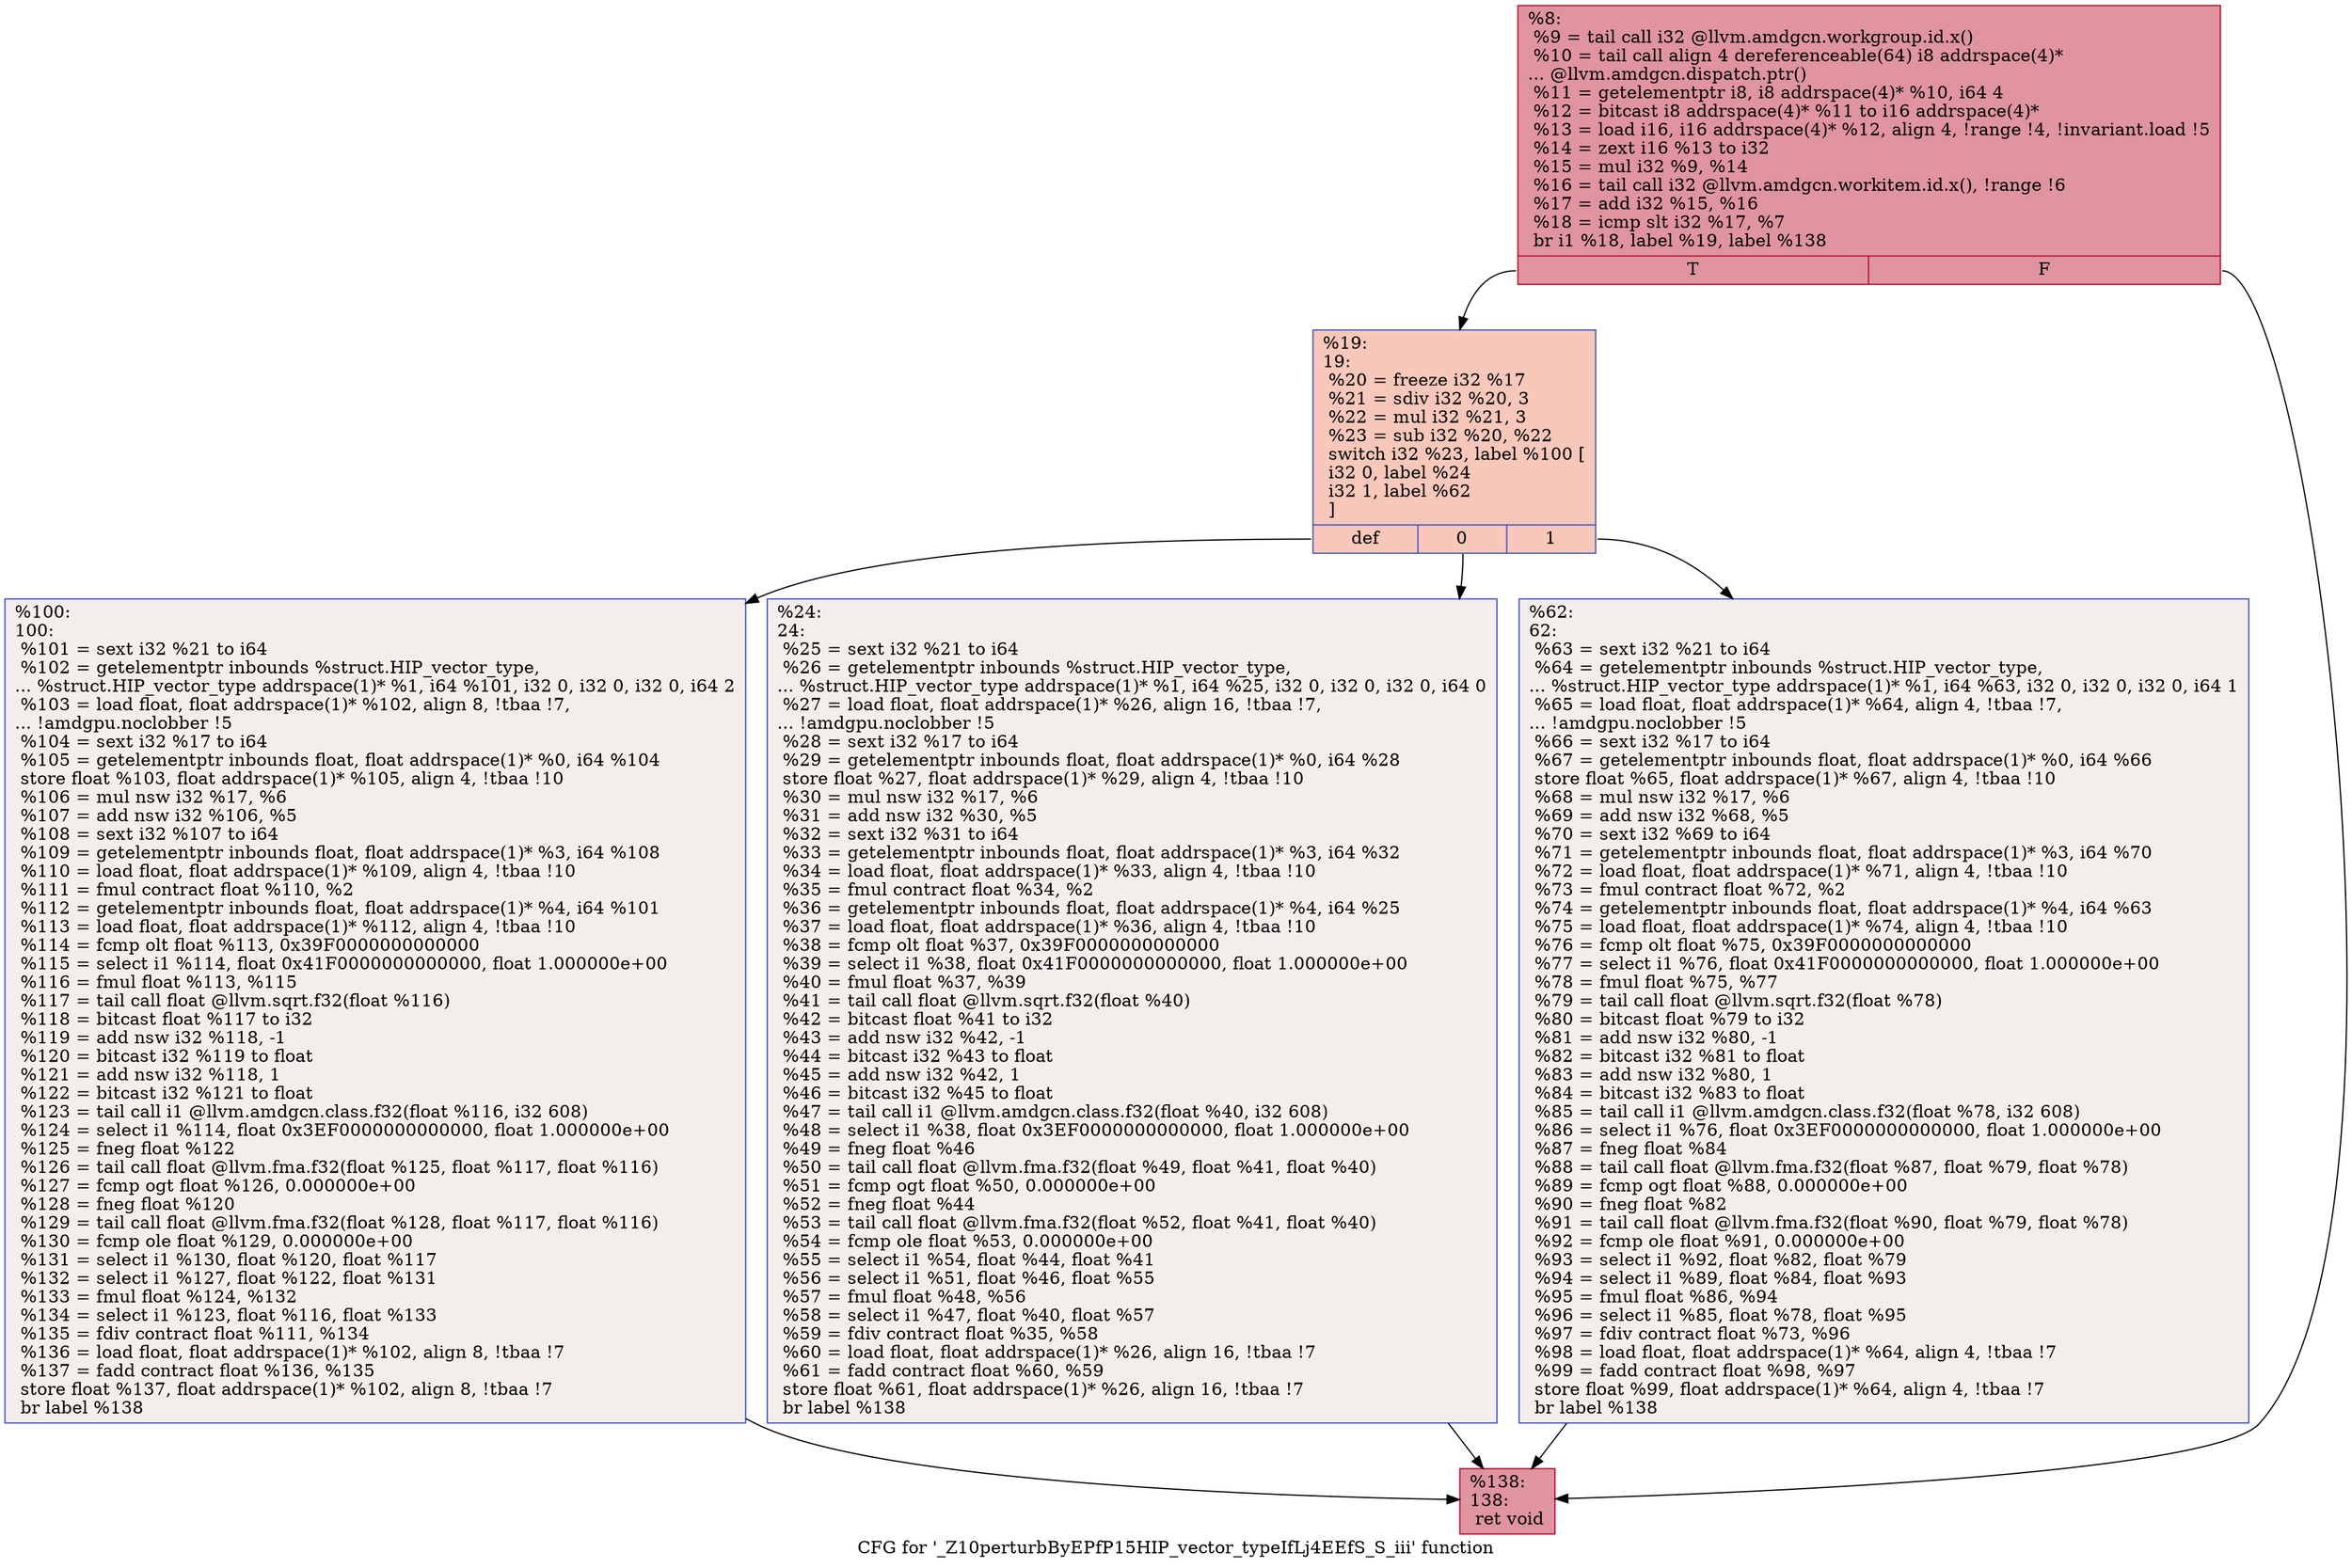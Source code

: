 digraph "CFG for '_Z10perturbByEPfP15HIP_vector_typeIfLj4EEfS_S_iii' function" {
	label="CFG for '_Z10perturbByEPfP15HIP_vector_typeIfLj4EEfS_S_iii' function";

	Node0x5f23460 [shape=record,color="#b70d28ff", style=filled, fillcolor="#b70d2870",label="{%8:\l  %9 = tail call i32 @llvm.amdgcn.workgroup.id.x()\l  %10 = tail call align 4 dereferenceable(64) i8 addrspace(4)*\l... @llvm.amdgcn.dispatch.ptr()\l  %11 = getelementptr i8, i8 addrspace(4)* %10, i64 4\l  %12 = bitcast i8 addrspace(4)* %11 to i16 addrspace(4)*\l  %13 = load i16, i16 addrspace(4)* %12, align 4, !range !4, !invariant.load !5\l  %14 = zext i16 %13 to i32\l  %15 = mul i32 %9, %14\l  %16 = tail call i32 @llvm.amdgcn.workitem.id.x(), !range !6\l  %17 = add i32 %15, %16\l  %18 = icmp slt i32 %17, %7\l  br i1 %18, label %19, label %138\l|{<s0>T|<s1>F}}"];
	Node0x5f23460:s0 -> Node0x5f25340;
	Node0x5f23460:s1 -> Node0x5f253d0;
	Node0x5f25340 [shape=record,color="#3d50c3ff", style=filled, fillcolor="#ec7f6370",label="{%19:\l19:                                               \l  %20 = freeze i32 %17\l  %21 = sdiv i32 %20, 3\l  %22 = mul i32 %21, 3\l  %23 = sub i32 %20, %22\l  switch i32 %23, label %100 [\l    i32 0, label %24\l    i32 1, label %62\l  ]\l|{<s0>def|<s1>0|<s2>1}}"];
	Node0x5f25340:s0 -> Node0x5f25730;
	Node0x5f25340:s1 -> Node0x5f257b0;
	Node0x5f25340:s2 -> Node0x5f25870;
	Node0x5f257b0 [shape=record,color="#3d50c3ff", style=filled, fillcolor="#e5d8d170",label="{%24:\l24:                                               \l  %25 = sext i32 %21 to i64\l  %26 = getelementptr inbounds %struct.HIP_vector_type,\l... %struct.HIP_vector_type addrspace(1)* %1, i64 %25, i32 0, i32 0, i32 0, i64 0\l  %27 = load float, float addrspace(1)* %26, align 16, !tbaa !7,\l... !amdgpu.noclobber !5\l  %28 = sext i32 %17 to i64\l  %29 = getelementptr inbounds float, float addrspace(1)* %0, i64 %28\l  store float %27, float addrspace(1)* %29, align 4, !tbaa !10\l  %30 = mul nsw i32 %17, %6\l  %31 = add nsw i32 %30, %5\l  %32 = sext i32 %31 to i64\l  %33 = getelementptr inbounds float, float addrspace(1)* %3, i64 %32\l  %34 = load float, float addrspace(1)* %33, align 4, !tbaa !10\l  %35 = fmul contract float %34, %2\l  %36 = getelementptr inbounds float, float addrspace(1)* %4, i64 %25\l  %37 = load float, float addrspace(1)* %36, align 4, !tbaa !10\l  %38 = fcmp olt float %37, 0x39F0000000000000\l  %39 = select i1 %38, float 0x41F0000000000000, float 1.000000e+00\l  %40 = fmul float %37, %39\l  %41 = tail call float @llvm.sqrt.f32(float %40)\l  %42 = bitcast float %41 to i32\l  %43 = add nsw i32 %42, -1\l  %44 = bitcast i32 %43 to float\l  %45 = add nsw i32 %42, 1\l  %46 = bitcast i32 %45 to float\l  %47 = tail call i1 @llvm.amdgcn.class.f32(float %40, i32 608)\l  %48 = select i1 %38, float 0x3EF0000000000000, float 1.000000e+00\l  %49 = fneg float %46\l  %50 = tail call float @llvm.fma.f32(float %49, float %41, float %40)\l  %51 = fcmp ogt float %50, 0.000000e+00\l  %52 = fneg float %44\l  %53 = tail call float @llvm.fma.f32(float %52, float %41, float %40)\l  %54 = fcmp ole float %53, 0.000000e+00\l  %55 = select i1 %54, float %44, float %41\l  %56 = select i1 %51, float %46, float %55\l  %57 = fmul float %48, %56\l  %58 = select i1 %47, float %40, float %57\l  %59 = fdiv contract float %35, %58\l  %60 = load float, float addrspace(1)* %26, align 16, !tbaa !7\l  %61 = fadd contract float %60, %59\l  store float %61, float addrspace(1)* %26, align 16, !tbaa !7\l  br label %138\l}"];
	Node0x5f257b0 -> Node0x5f253d0;
	Node0x5f25870 [shape=record,color="#3d50c3ff", style=filled, fillcolor="#e5d8d170",label="{%62:\l62:                                               \l  %63 = sext i32 %21 to i64\l  %64 = getelementptr inbounds %struct.HIP_vector_type,\l... %struct.HIP_vector_type addrspace(1)* %1, i64 %63, i32 0, i32 0, i32 0, i64 1\l  %65 = load float, float addrspace(1)* %64, align 4, !tbaa !7,\l... !amdgpu.noclobber !5\l  %66 = sext i32 %17 to i64\l  %67 = getelementptr inbounds float, float addrspace(1)* %0, i64 %66\l  store float %65, float addrspace(1)* %67, align 4, !tbaa !10\l  %68 = mul nsw i32 %17, %6\l  %69 = add nsw i32 %68, %5\l  %70 = sext i32 %69 to i64\l  %71 = getelementptr inbounds float, float addrspace(1)* %3, i64 %70\l  %72 = load float, float addrspace(1)* %71, align 4, !tbaa !10\l  %73 = fmul contract float %72, %2\l  %74 = getelementptr inbounds float, float addrspace(1)* %4, i64 %63\l  %75 = load float, float addrspace(1)* %74, align 4, !tbaa !10\l  %76 = fcmp olt float %75, 0x39F0000000000000\l  %77 = select i1 %76, float 0x41F0000000000000, float 1.000000e+00\l  %78 = fmul float %75, %77\l  %79 = tail call float @llvm.sqrt.f32(float %78)\l  %80 = bitcast float %79 to i32\l  %81 = add nsw i32 %80, -1\l  %82 = bitcast i32 %81 to float\l  %83 = add nsw i32 %80, 1\l  %84 = bitcast i32 %83 to float\l  %85 = tail call i1 @llvm.amdgcn.class.f32(float %78, i32 608)\l  %86 = select i1 %76, float 0x3EF0000000000000, float 1.000000e+00\l  %87 = fneg float %84\l  %88 = tail call float @llvm.fma.f32(float %87, float %79, float %78)\l  %89 = fcmp ogt float %88, 0.000000e+00\l  %90 = fneg float %82\l  %91 = tail call float @llvm.fma.f32(float %90, float %79, float %78)\l  %92 = fcmp ole float %91, 0.000000e+00\l  %93 = select i1 %92, float %82, float %79\l  %94 = select i1 %89, float %84, float %93\l  %95 = fmul float %86, %94\l  %96 = select i1 %85, float %78, float %95\l  %97 = fdiv contract float %73, %96\l  %98 = load float, float addrspace(1)* %64, align 4, !tbaa !7\l  %99 = fadd contract float %98, %97\l  store float %99, float addrspace(1)* %64, align 4, !tbaa !7\l  br label %138\l}"];
	Node0x5f25870 -> Node0x5f253d0;
	Node0x5f25730 [shape=record,color="#3d50c3ff", style=filled, fillcolor="#e5d8d170",label="{%100:\l100:                                              \l  %101 = sext i32 %21 to i64\l  %102 = getelementptr inbounds %struct.HIP_vector_type,\l... %struct.HIP_vector_type addrspace(1)* %1, i64 %101, i32 0, i32 0, i32 0, i64 2\l  %103 = load float, float addrspace(1)* %102, align 8, !tbaa !7,\l... !amdgpu.noclobber !5\l  %104 = sext i32 %17 to i64\l  %105 = getelementptr inbounds float, float addrspace(1)* %0, i64 %104\l  store float %103, float addrspace(1)* %105, align 4, !tbaa !10\l  %106 = mul nsw i32 %17, %6\l  %107 = add nsw i32 %106, %5\l  %108 = sext i32 %107 to i64\l  %109 = getelementptr inbounds float, float addrspace(1)* %3, i64 %108\l  %110 = load float, float addrspace(1)* %109, align 4, !tbaa !10\l  %111 = fmul contract float %110, %2\l  %112 = getelementptr inbounds float, float addrspace(1)* %4, i64 %101\l  %113 = load float, float addrspace(1)* %112, align 4, !tbaa !10\l  %114 = fcmp olt float %113, 0x39F0000000000000\l  %115 = select i1 %114, float 0x41F0000000000000, float 1.000000e+00\l  %116 = fmul float %113, %115\l  %117 = tail call float @llvm.sqrt.f32(float %116)\l  %118 = bitcast float %117 to i32\l  %119 = add nsw i32 %118, -1\l  %120 = bitcast i32 %119 to float\l  %121 = add nsw i32 %118, 1\l  %122 = bitcast i32 %121 to float\l  %123 = tail call i1 @llvm.amdgcn.class.f32(float %116, i32 608)\l  %124 = select i1 %114, float 0x3EF0000000000000, float 1.000000e+00\l  %125 = fneg float %122\l  %126 = tail call float @llvm.fma.f32(float %125, float %117, float %116)\l  %127 = fcmp ogt float %126, 0.000000e+00\l  %128 = fneg float %120\l  %129 = tail call float @llvm.fma.f32(float %128, float %117, float %116)\l  %130 = fcmp ole float %129, 0.000000e+00\l  %131 = select i1 %130, float %120, float %117\l  %132 = select i1 %127, float %122, float %131\l  %133 = fmul float %124, %132\l  %134 = select i1 %123, float %116, float %133\l  %135 = fdiv contract float %111, %134\l  %136 = load float, float addrspace(1)* %102, align 8, !tbaa !7\l  %137 = fadd contract float %136, %135\l  store float %137, float addrspace(1)* %102, align 8, !tbaa !7\l  br label %138\l}"];
	Node0x5f25730 -> Node0x5f253d0;
	Node0x5f253d0 [shape=record,color="#b70d28ff", style=filled, fillcolor="#b70d2870",label="{%138:\l138:                                              \l  ret void\l}"];
}
